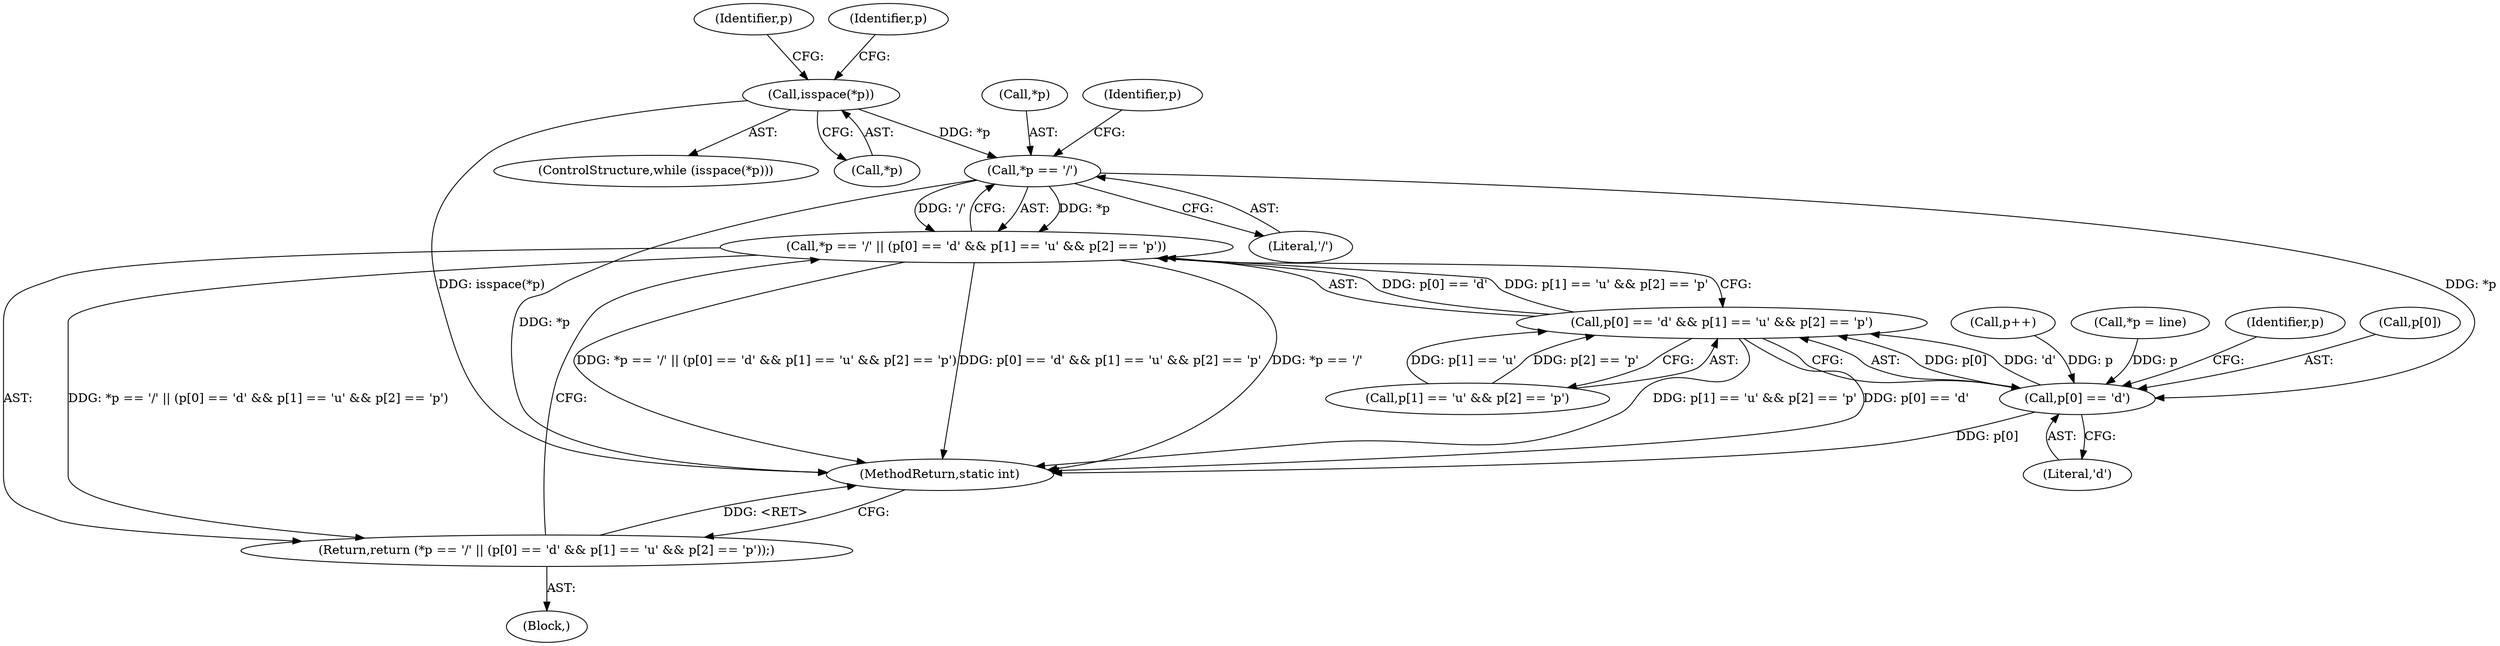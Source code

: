 digraph "0_t1utils_6b9d1aafcb61a3663c883663eb19ccdbfcde8d33@pointer" {
"1000108" [label="(Call,isspace(*p))"];
"1000115" [label="(Call,*p == '/')"];
"1000114" [label="(Call,*p == '/' || (p[0] == 'd' && p[1] == 'u' && p[2] == 'p'))"];
"1000113" [label="(Return,return (*p == '/' || (p[0] == 'd' && p[1] == 'u' && p[2] == 'p'));)"];
"1000120" [label="(Call,p[0] == 'd')"];
"1000119" [label="(Call,p[0] == 'd' && p[1] == 'u' && p[2] == 'p')"];
"1000118" [label="(Literal,'/')"];
"1000111" [label="(Call,p++)"];
"1000113" [label="(Return,return (*p == '/' || (p[0] == 'd' && p[1] == 'u' && p[2] == 'p'));)"];
"1000119" [label="(Call,p[0] == 'd' && p[1] == 'u' && p[2] == 'p')"];
"1000114" [label="(Call,*p == '/' || (p[0] == 'd' && p[1] == 'u' && p[2] == 'p'))"];
"1000120" [label="(Call,p[0] == 'd')"];
"1000125" [label="(Call,p[1] == 'u' && p[2] == 'p')"];
"1000122" [label="(Identifier,p)"];
"1000115" [label="(Call,*p == '/')"];
"1000104" [label="(Call,*p = line)"];
"1000102" [label="(Block,)"];
"1000117" [label="(Identifier,p)"];
"1000124" [label="(Literal,'d')"];
"1000128" [label="(Identifier,p)"];
"1000136" [label="(MethodReturn,static int)"];
"1000116" [label="(Call,*p)"];
"1000107" [label="(ControlStructure,while (isspace(*p)))"];
"1000109" [label="(Call,*p)"];
"1000112" [label="(Identifier,p)"];
"1000121" [label="(Call,p[0])"];
"1000108" [label="(Call,isspace(*p))"];
"1000108" -> "1000107"  [label="AST: "];
"1000108" -> "1000109"  [label="CFG: "];
"1000109" -> "1000108"  [label="AST: "];
"1000112" -> "1000108"  [label="CFG: "];
"1000117" -> "1000108"  [label="CFG: "];
"1000108" -> "1000136"  [label="DDG: isspace(*p)"];
"1000108" -> "1000115"  [label="DDG: *p"];
"1000115" -> "1000114"  [label="AST: "];
"1000115" -> "1000118"  [label="CFG: "];
"1000116" -> "1000115"  [label="AST: "];
"1000118" -> "1000115"  [label="AST: "];
"1000122" -> "1000115"  [label="CFG: "];
"1000114" -> "1000115"  [label="CFG: "];
"1000115" -> "1000136"  [label="DDG: *p"];
"1000115" -> "1000114"  [label="DDG: *p"];
"1000115" -> "1000114"  [label="DDG: '/'"];
"1000115" -> "1000120"  [label="DDG: *p"];
"1000114" -> "1000113"  [label="AST: "];
"1000114" -> "1000119"  [label="CFG: "];
"1000119" -> "1000114"  [label="AST: "];
"1000113" -> "1000114"  [label="CFG: "];
"1000114" -> "1000136"  [label="DDG: *p == '/' || (p[0] == 'd' && p[1] == 'u' && p[2] == 'p')"];
"1000114" -> "1000136"  [label="DDG: p[0] == 'd' && p[1] == 'u' && p[2] == 'p'"];
"1000114" -> "1000136"  [label="DDG: *p == '/'"];
"1000114" -> "1000113"  [label="DDG: *p == '/' || (p[0] == 'd' && p[1] == 'u' && p[2] == 'p')"];
"1000119" -> "1000114"  [label="DDG: p[0] == 'd'"];
"1000119" -> "1000114"  [label="DDG: p[1] == 'u' && p[2] == 'p'"];
"1000113" -> "1000102"  [label="AST: "];
"1000136" -> "1000113"  [label="CFG: "];
"1000113" -> "1000136"  [label="DDG: <RET>"];
"1000120" -> "1000119"  [label="AST: "];
"1000120" -> "1000124"  [label="CFG: "];
"1000121" -> "1000120"  [label="AST: "];
"1000124" -> "1000120"  [label="AST: "];
"1000128" -> "1000120"  [label="CFG: "];
"1000119" -> "1000120"  [label="CFG: "];
"1000120" -> "1000136"  [label="DDG: p[0]"];
"1000120" -> "1000119"  [label="DDG: p[0]"];
"1000120" -> "1000119"  [label="DDG: 'd'"];
"1000104" -> "1000120"  [label="DDG: p"];
"1000111" -> "1000120"  [label="DDG: p"];
"1000119" -> "1000125"  [label="CFG: "];
"1000125" -> "1000119"  [label="AST: "];
"1000119" -> "1000136"  [label="DDG: p[1] == 'u' && p[2] == 'p'"];
"1000119" -> "1000136"  [label="DDG: p[0] == 'd'"];
"1000125" -> "1000119"  [label="DDG: p[1] == 'u'"];
"1000125" -> "1000119"  [label="DDG: p[2] == 'p'"];
}
